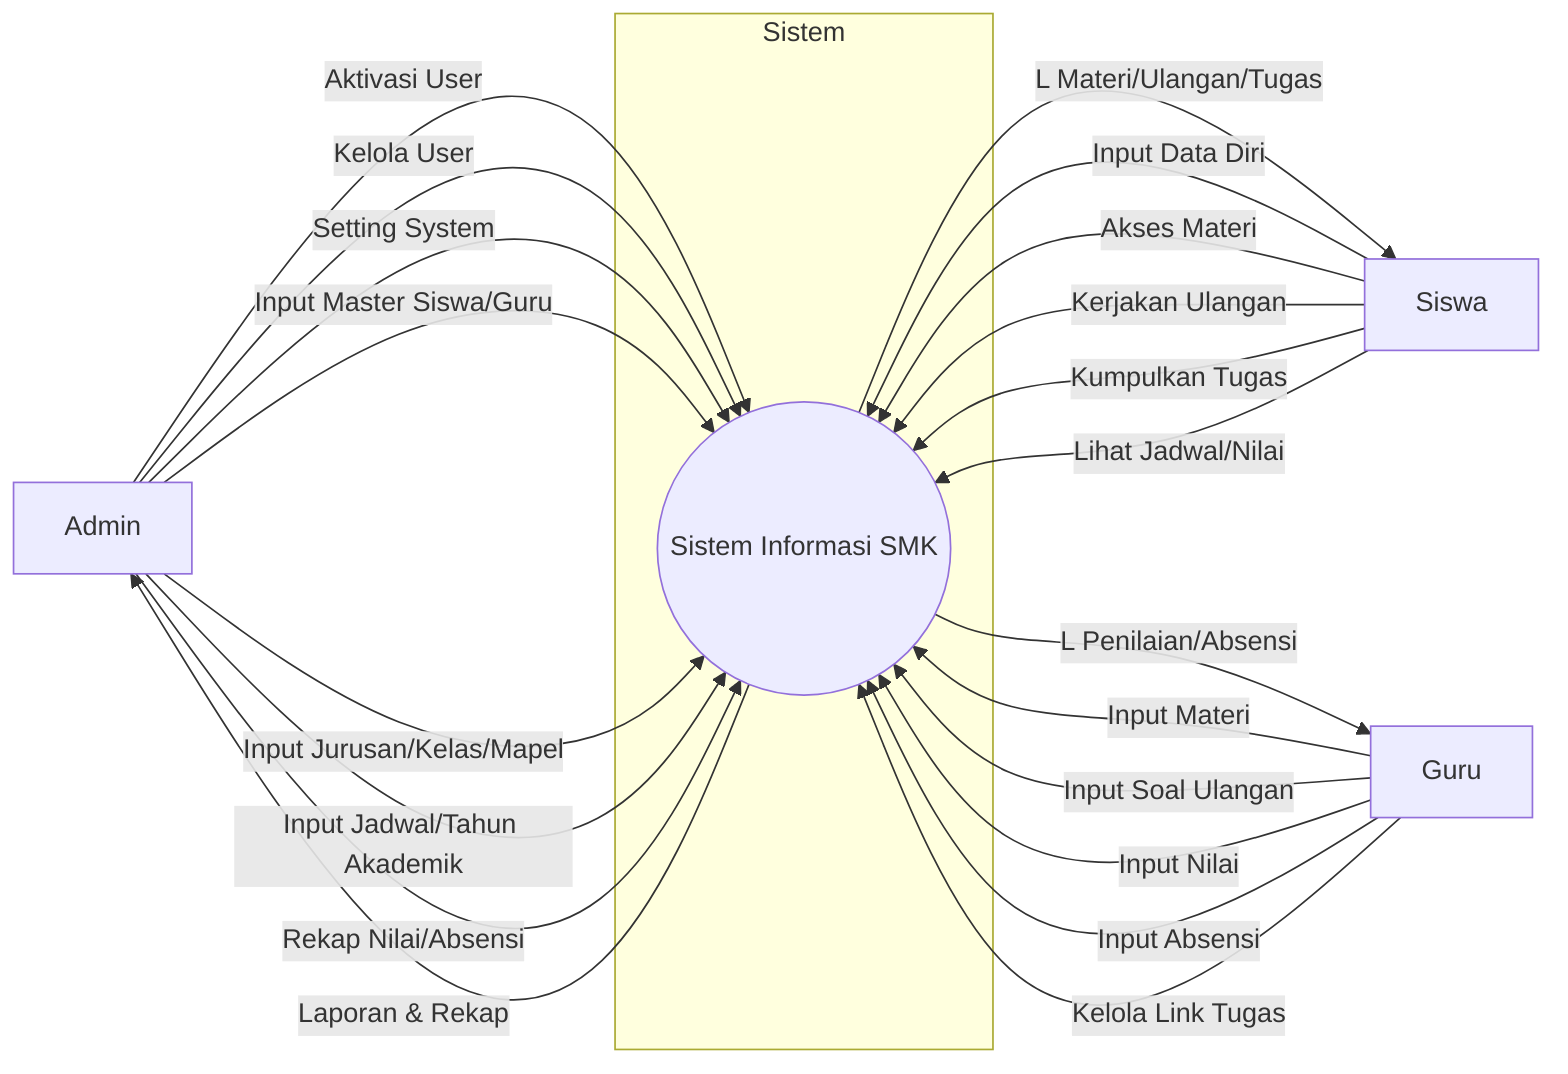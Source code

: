 flowchart LR
Admin[Admin]
Guru[Guru]
Siswa[Siswa]

subgraph Sistem
Core((Sistem Informasi SMK))
end

%% Siswa flows
Siswa -- Input Data Diri --> Core
Siswa -- Akses Materi --> Core
Siswa -- Kerjakan Ulangan --> Core
Siswa -- Kumpulkan Tugas --> Core
Siswa -- Lihat Jadwal/Nilai --> Core

%% Guru flows
Guru -- Input Materi --> Core
Guru -- Input Soal Ulangan --> Core
Guru -- Input Nilai --> Core
Guru -- Input Absensi --> Core
Guru -- Kelola Link Tugas --> Core

%% Admin flows
Admin -- Aktivasi User --> Core
Admin -- Kelola User --> Core
Admin -- Setting System --> Core
Admin -- Input Master Siswa/Guru --> Core
Admin -- Input Jurusan/Kelas/Mapel --> Core
Admin -- Input Jadwal/Tahun Akademik --> Core
Admin -- Rekap Nilai/Absensi --> Core

Core -- L Materi/Ulangan/Tugas --> Siswa
Core -- L Penilaian/Absensi --> Guru
Core -- Laporan & Rekap --> Admin
